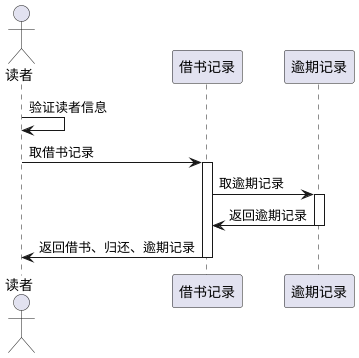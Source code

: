@startuml
actor 读者
读者->读者:验证读者信息
读者->借书记录:取借书记录
activate 借书记录
借书记录->逾期记录:取逾期记录
activate 逾期记录
逾期记录->借书记录:返回逾期记录
deactivate 逾期记录
借书记录->读者:返回借书、归还、逾期记录
deactivate 借书记录
@enduml